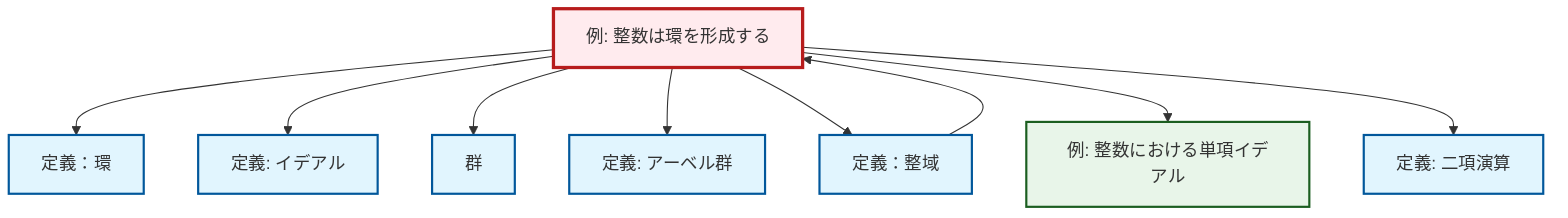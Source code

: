 graph TD
    classDef definition fill:#e1f5fe,stroke:#01579b,stroke-width:2px
    classDef theorem fill:#f3e5f5,stroke:#4a148c,stroke-width:2px
    classDef axiom fill:#fff3e0,stroke:#e65100,stroke-width:2px
    classDef example fill:#e8f5e9,stroke:#1b5e20,stroke-width:2px
    classDef current fill:#ffebee,stroke:#b71c1c,stroke-width:3px
    ex-integers-ring["例: 整数は環を形成する"]:::example
    def-ring["定義：環"]:::definition
    def-binary-operation["定義: 二項演算"]:::definition
    ex-principal-ideal["例: 整数における単項イデアル"]:::example
    def-abelian-group["定義: アーベル群"]:::definition
    def-integral-domain["定義：整域"]:::definition
    def-ideal["定義: イデアル"]:::definition
    def-group["群"]:::definition
    ex-integers-ring --> def-ring
    ex-integers-ring --> def-ideal
    ex-integers-ring --> def-group
    ex-integers-ring --> def-abelian-group
    ex-integers-ring --> def-integral-domain
    ex-integers-ring --> ex-principal-ideal
    ex-integers-ring --> def-binary-operation
    def-integral-domain --> ex-integers-ring
    class ex-integers-ring current